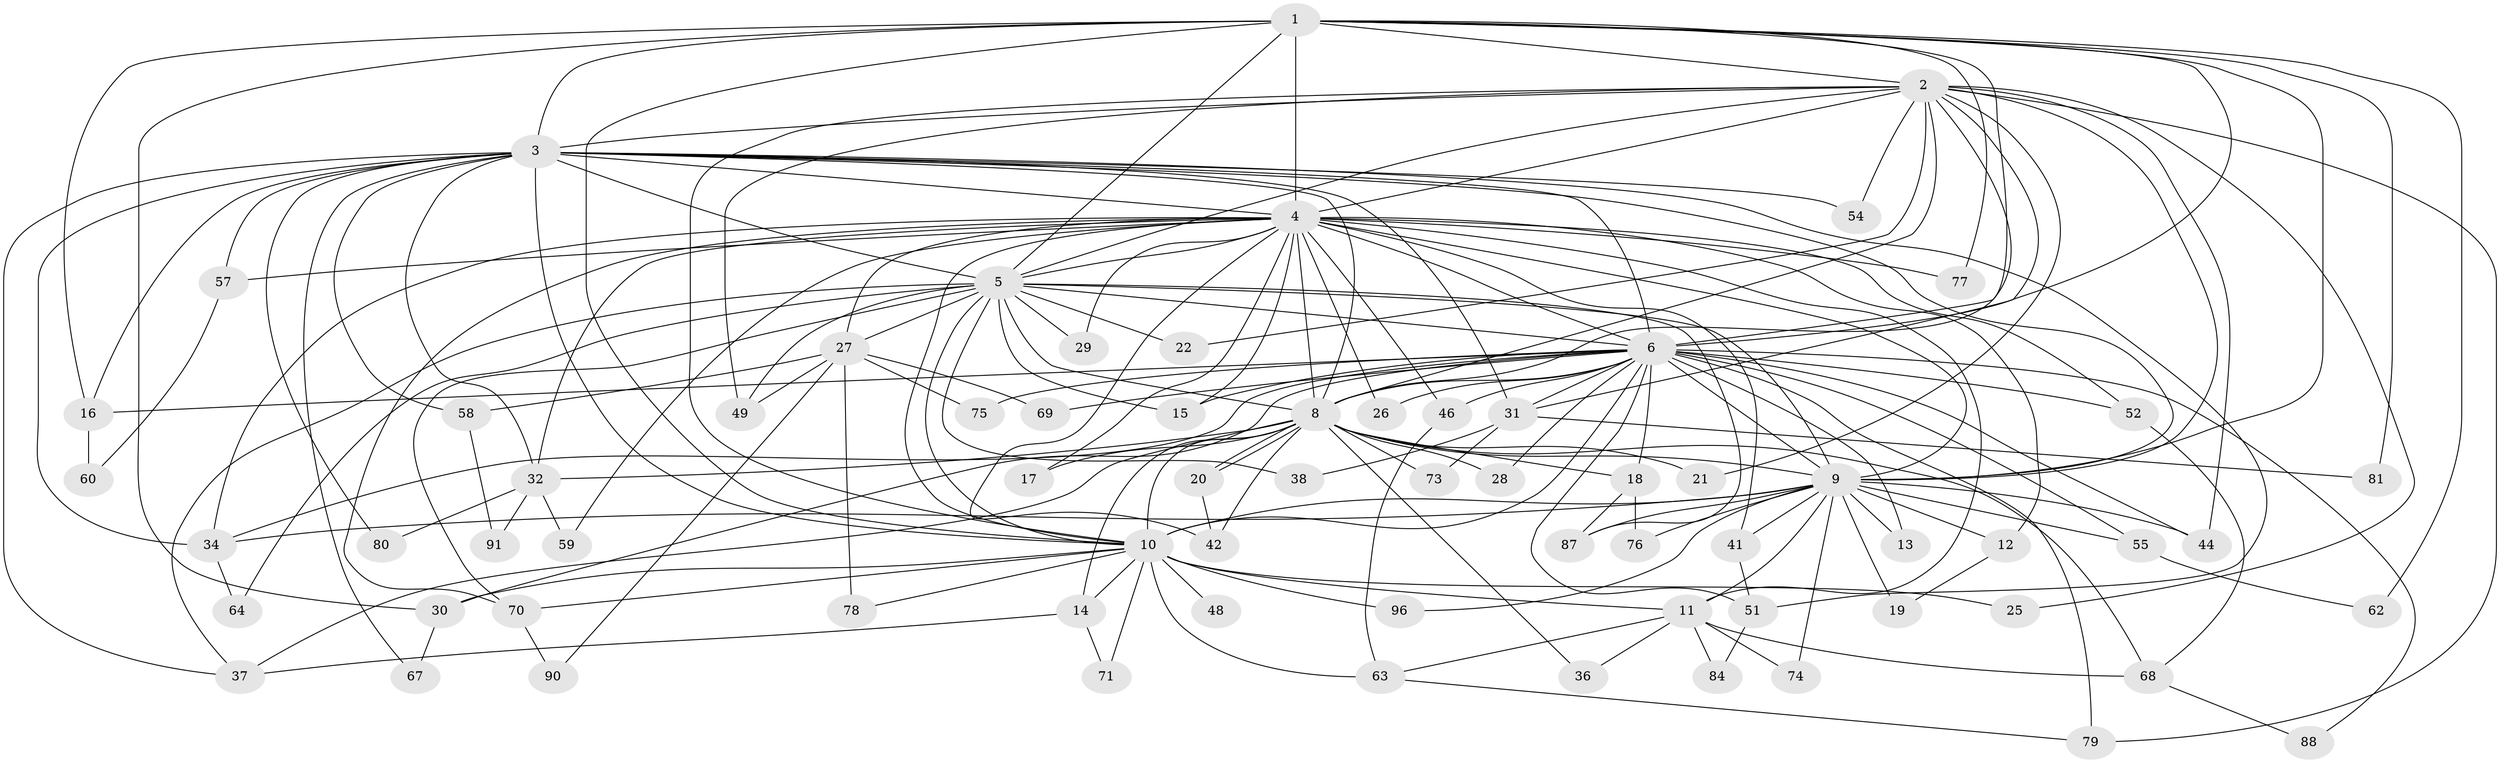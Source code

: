 // original degree distribution, {16: 0.010101010101010102, 18: 0.010101010101010102, 19: 0.020202020202020204, 23: 0.010101010101010102, 29: 0.010101010101010102, 15: 0.010101010101010102, 22: 0.020202020202020204, 20: 0.010101010101010102, 8: 0.010101010101010102, 3: 0.21212121212121213, 2: 0.5151515151515151, 4: 0.12121212121212122, 7: 0.010101010101010102, 5: 0.030303030303030304}
// Generated by graph-tools (version 1.1) at 2025/10/02/27/25 16:10:56]
// undirected, 70 vertices, 176 edges
graph export_dot {
graph [start="1"]
  node [color=gray90,style=filled];
  1 [super="+45"];
  2 [super="+72"];
  3 [super="+47"];
  4 [super="+7"];
  5 [super="+83"];
  6 [super="+99"];
  8 [super="+24"];
  9 [super="+40"];
  10 [super="+39"];
  11 [super="+98"];
  12;
  13;
  14 [super="+66"];
  15 [super="+23"];
  16 [super="+50"];
  17;
  18;
  19;
  20;
  21;
  22;
  25;
  26;
  27 [super="+61"];
  28;
  29;
  30 [super="+43"];
  31 [super="+33"];
  32 [super="+35"];
  34 [super="+56"];
  36;
  37 [super="+89"];
  38;
  41;
  42 [super="+65"];
  44 [super="+53"];
  46;
  48;
  49 [super="+97"];
  51 [super="+82"];
  52 [super="+92"];
  54;
  55;
  57 [super="+95"];
  58;
  59;
  60;
  62;
  63 [super="+85"];
  64;
  67;
  68 [super="+86"];
  69;
  70;
  71;
  73;
  74;
  75;
  76;
  77;
  78;
  79 [super="+93"];
  80;
  81;
  84;
  87 [super="+94"];
  88;
  90;
  91;
  96;
  1 -- 2;
  1 -- 3 [weight=2];
  1 -- 4 [weight=3];
  1 -- 5;
  1 -- 6;
  1 -- 8;
  1 -- 9;
  1 -- 10;
  1 -- 16;
  1 -- 30;
  1 -- 62;
  1 -- 77;
  1 -- 81;
  2 -- 3;
  2 -- 4 [weight=2];
  2 -- 5;
  2 -- 6;
  2 -- 8;
  2 -- 9 [weight=2];
  2 -- 10;
  2 -- 21;
  2 -- 22;
  2 -- 25;
  2 -- 31;
  2 -- 44;
  2 -- 49;
  2 -- 54;
  2 -- 79;
  3 -- 4 [weight=2];
  3 -- 5;
  3 -- 6;
  3 -- 8;
  3 -- 9;
  3 -- 10;
  3 -- 31;
  3 -- 37;
  3 -- 54;
  3 -- 58;
  3 -- 67;
  3 -- 80;
  3 -- 34;
  3 -- 57 [weight=2];
  3 -- 16;
  3 -- 51;
  3 -- 32;
  4 -- 5 [weight=2];
  4 -- 6 [weight=2];
  4 -- 8 [weight=2];
  4 -- 9 [weight=2];
  4 -- 10 [weight=2];
  4 -- 15;
  4 -- 17;
  4 -- 26;
  4 -- 27 [weight=2];
  4 -- 29;
  4 -- 32;
  4 -- 34;
  4 -- 41;
  4 -- 46;
  4 -- 52 [weight=2];
  4 -- 59;
  4 -- 77;
  4 -- 70;
  4 -- 42;
  4 -- 12;
  4 -- 57;
  4 -- 11;
  5 -- 6;
  5 -- 8;
  5 -- 9;
  5 -- 10;
  5 -- 22;
  5 -- 29;
  5 -- 37;
  5 -- 38;
  5 -- 49;
  5 -- 64;
  5 -- 87;
  5 -- 70;
  5 -- 27;
  5 -- 15;
  6 -- 8 [weight=2];
  6 -- 9 [weight=2];
  6 -- 10;
  6 -- 13;
  6 -- 15;
  6 -- 16;
  6 -- 18;
  6 -- 26;
  6 -- 28;
  6 -- 34;
  6 -- 46;
  6 -- 55;
  6 -- 69;
  6 -- 75;
  6 -- 79;
  6 -- 88;
  6 -- 30;
  6 -- 31;
  6 -- 52;
  6 -- 51;
  6 -- 44;
  8 -- 9;
  8 -- 10 [weight=2];
  8 -- 14;
  8 -- 17;
  8 -- 18;
  8 -- 20;
  8 -- 20;
  8 -- 21;
  8 -- 28;
  8 -- 32;
  8 -- 36;
  8 -- 73;
  8 -- 68;
  8 -- 37;
  8 -- 42;
  9 -- 10;
  9 -- 11;
  9 -- 12;
  9 -- 13;
  9 -- 19;
  9 -- 41;
  9 -- 44;
  9 -- 55;
  9 -- 74;
  9 -- 76;
  9 -- 96;
  9 -- 34;
  9 -- 87;
  10 -- 11;
  10 -- 14;
  10 -- 25;
  10 -- 30;
  10 -- 48 [weight=2];
  10 -- 70;
  10 -- 71;
  10 -- 78;
  10 -- 96;
  10 -- 63;
  11 -- 36;
  11 -- 63;
  11 -- 74;
  11 -- 84;
  11 -- 68;
  12 -- 19;
  14 -- 37;
  14 -- 71;
  16 -- 60;
  18 -- 76;
  18 -- 87;
  20 -- 42;
  27 -- 58;
  27 -- 69;
  27 -- 75;
  27 -- 49;
  27 -- 90;
  27 -- 78;
  30 -- 67;
  31 -- 38;
  31 -- 73;
  31 -- 81;
  32 -- 59;
  32 -- 91;
  32 -- 80;
  34 -- 64;
  41 -- 51;
  46 -- 63;
  51 -- 84;
  52 -- 68;
  55 -- 62;
  57 -- 60;
  58 -- 91;
  63 -- 79;
  68 -- 88;
  70 -- 90;
}
